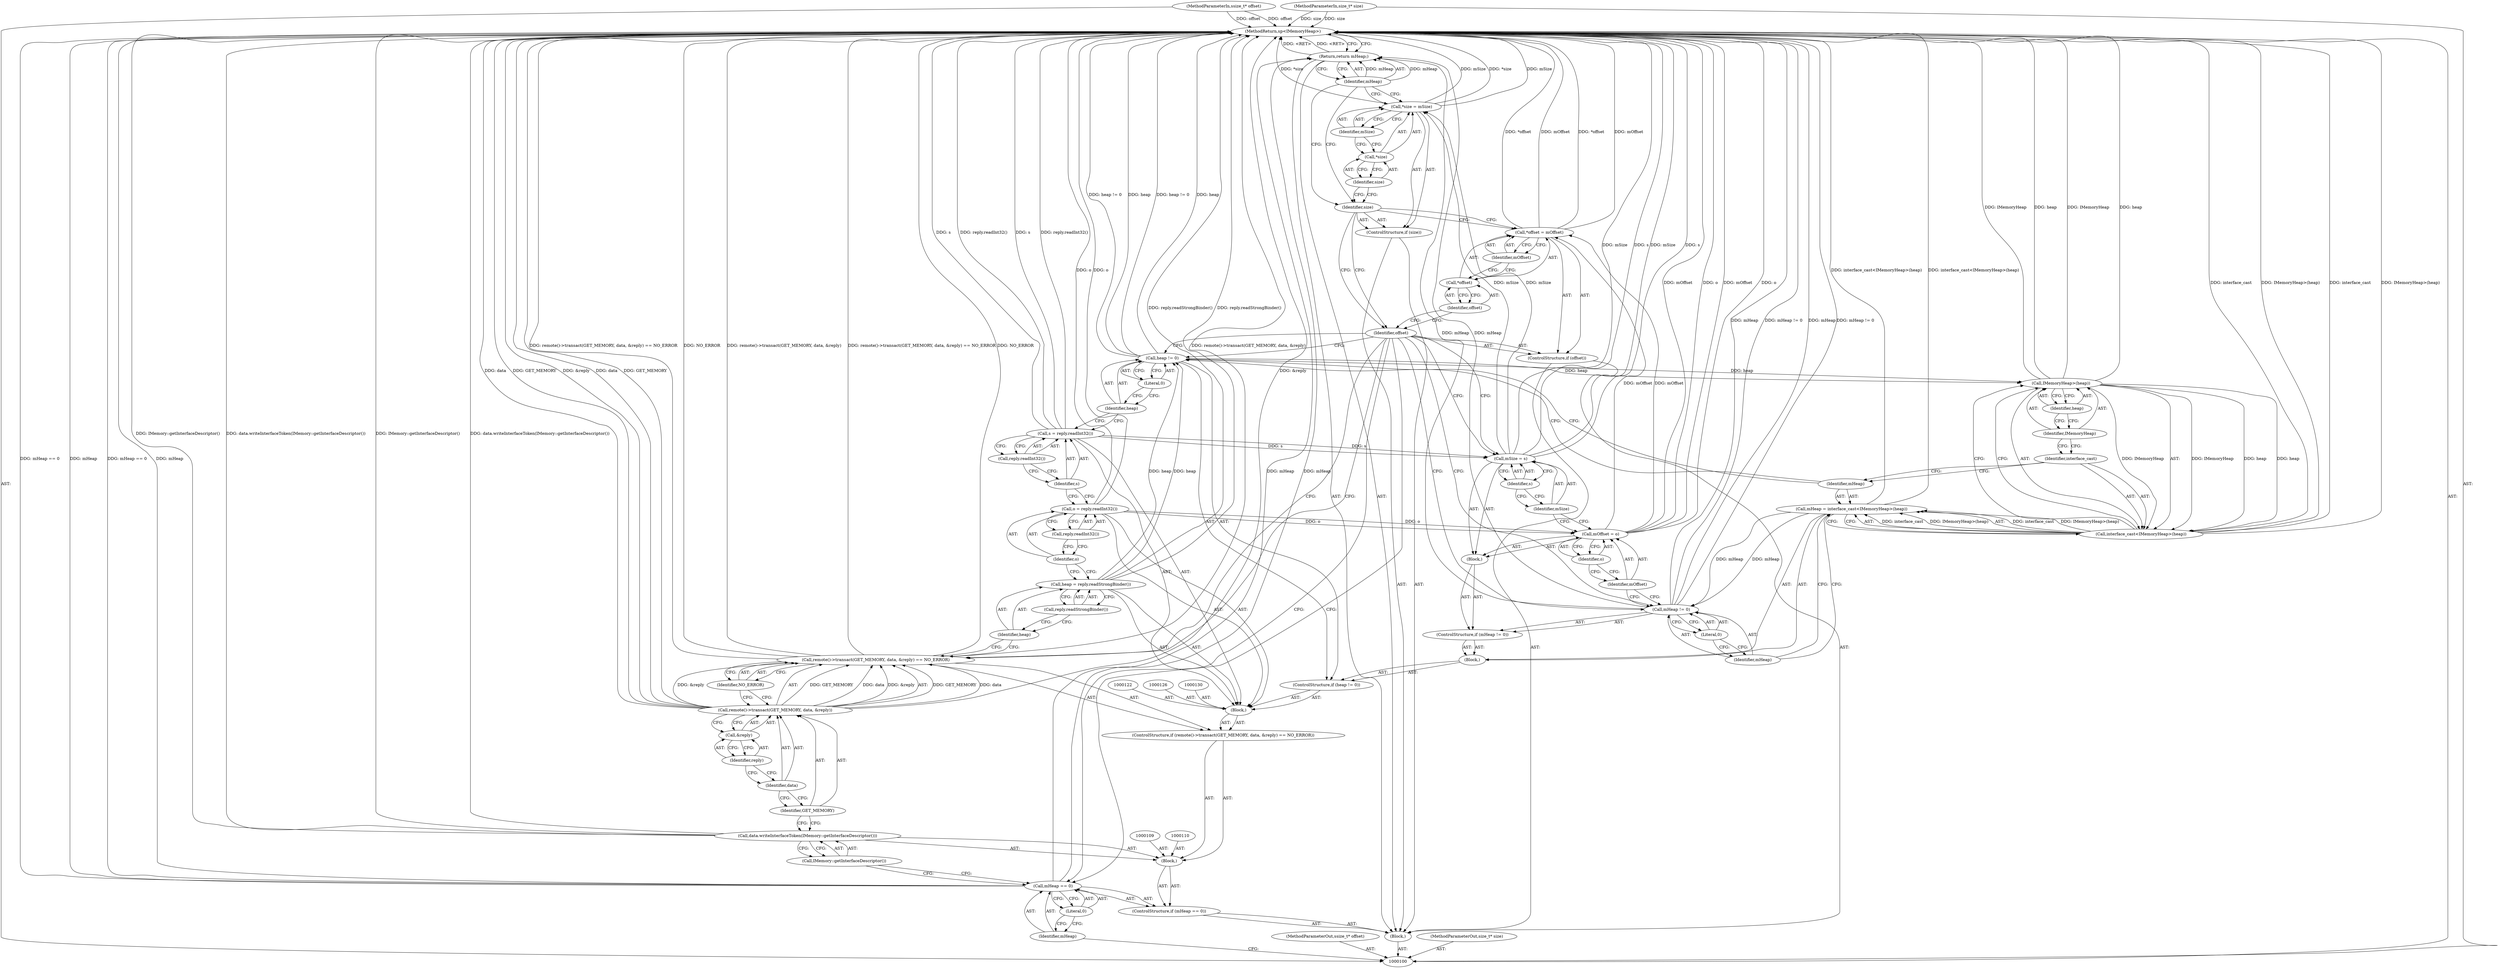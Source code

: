 digraph "1_Android_f3199c228aced7858b75a8070b8358c155ae0149" {
"1000171" [label="(MethodReturn,sp<IMemoryHeap>)"];
"1000101" [label="(MethodParameterIn,ssize_t* offset)"];
"1000235" [label="(MethodParameterOut,ssize_t* offset)"];
"1000102" [label="(MethodParameterIn,size_t* size)"];
"1000236" [label="(MethodParameterOut,size_t* size)"];
"1000134" [label="(ControlStructure,if (heap != 0))"];
"1000135" [label="(Call,heap != 0)"];
"1000136" [label="(Identifier,heap)"];
"1000137" [label="(Literal,0)"];
"1000138" [label="(Block,)"];
"1000139" [label="(Call,mHeap = interface_cast<IMemoryHeap>(heap))"];
"1000140" [label="(Identifier,mHeap)"];
"1000141" [label="(Call,interface_cast<IMemoryHeap>(heap))"];
"1000142" [label="(Identifier,interface_cast)"];
"1000143" [label="(Call,IMemoryHeap>(heap))"];
"1000144" [label="(Identifier,IMemoryHeap)"];
"1000145" [label="(Identifier,heap)"];
"1000146" [label="(ControlStructure,if (mHeap != 0))"];
"1000147" [label="(Call,mHeap != 0)"];
"1000148" [label="(Identifier,mHeap)"];
"1000149" [label="(Literal,0)"];
"1000150" [label="(Block,)"];
"1000151" [label="(Call,mOffset = o)"];
"1000152" [label="(Identifier,mOffset)"];
"1000153" [label="(Identifier,o)"];
"1000154" [label="(Call,mSize = s)"];
"1000155" [label="(Identifier,mSize)"];
"1000156" [label="(Identifier,s)"];
"1000103" [label="(Block,)"];
"1000159" [label="(Call,*offset = mOffset)"];
"1000160" [label="(Call,*offset)"];
"1000161" [label="(Identifier,offset)"];
"1000162" [label="(Identifier,mOffset)"];
"1000157" [label="(ControlStructure,if (offset))"];
"1000158" [label="(Identifier,offset)"];
"1000165" [label="(Call,*size = mSize)"];
"1000166" [label="(Call,*size)"];
"1000167" [label="(Identifier,size)"];
"1000168" [label="(Identifier,mSize)"];
"1000163" [label="(ControlStructure,if (size))"];
"1000164" [label="(Identifier,size)"];
"1000170" [label="(Identifier,mHeap)"];
"1000169" [label="(Return,return mHeap;)"];
"1000104" [label="(ControlStructure,if (mHeap == 0))"];
"1000107" [label="(Literal,0)"];
"1000105" [label="(Call,mHeap == 0)"];
"1000106" [label="(Identifier,mHeap)"];
"1000108" [label="(Block,)"];
"1000112" [label="(Call,IMemory::getInterfaceDescriptor())"];
"1000111" [label="(Call,data.writeInterfaceToken(IMemory::getInterfaceDescriptor()))"];
"1000113" [label="(ControlStructure,if (remote()->transact(GET_MEMORY, data, &reply) == NO_ERROR))"];
"1000116" [label="(Identifier,GET_MEMORY)"];
"1000117" [label="(Identifier,data)"];
"1000118" [label="(Call,&reply)"];
"1000119" [label="(Identifier,reply)"];
"1000114" [label="(Call,remote()->transact(GET_MEMORY, data, &reply) == NO_ERROR)"];
"1000115" [label="(Call,remote()->transact(GET_MEMORY, data, &reply))"];
"1000120" [label="(Identifier,NO_ERROR)"];
"1000123" [label="(Call,heap = reply.readStrongBinder())"];
"1000124" [label="(Identifier,heap)"];
"1000125" [label="(Call,reply.readStrongBinder())"];
"1000129" [label="(Call,reply.readInt32())"];
"1000127" [label="(Call,o = reply.readInt32())"];
"1000128" [label="(Identifier,o)"];
"1000121" [label="(Block,)"];
"1000133" [label="(Call,reply.readInt32())"];
"1000131" [label="(Call,s = reply.readInt32())"];
"1000132" [label="(Identifier,s)"];
"1000171" -> "1000100"  [label="AST: "];
"1000171" -> "1000169"  [label="CFG: "];
"1000169" -> "1000171"  [label="DDG: <RET>"];
"1000165" -> "1000171"  [label="DDG: mSize"];
"1000165" -> "1000171"  [label="DDG: *size"];
"1000141" -> "1000171"  [label="DDG: interface_cast"];
"1000141" -> "1000171"  [label="DDG: IMemoryHeap>(heap)"];
"1000123" -> "1000171"  [label="DDG: reply.readStrongBinder()"];
"1000105" -> "1000171"  [label="DDG: mHeap == 0"];
"1000105" -> "1000171"  [label="DDG: mHeap"];
"1000114" -> "1000171"  [label="DDG: remote()->transact(GET_MEMORY, data, &reply)"];
"1000114" -> "1000171"  [label="DDG: remote()->transact(GET_MEMORY, data, &reply) == NO_ERROR"];
"1000114" -> "1000171"  [label="DDG: NO_ERROR"];
"1000147" -> "1000171"  [label="DDG: mHeap"];
"1000147" -> "1000171"  [label="DDG: mHeap != 0"];
"1000115" -> "1000171"  [label="DDG: &reply"];
"1000115" -> "1000171"  [label="DDG: data"];
"1000115" -> "1000171"  [label="DDG: GET_MEMORY"];
"1000159" -> "1000171"  [label="DDG: mOffset"];
"1000159" -> "1000171"  [label="DDG: *offset"];
"1000131" -> "1000171"  [label="DDG: s"];
"1000131" -> "1000171"  [label="DDG: reply.readInt32()"];
"1000139" -> "1000171"  [label="DDG: interface_cast<IMemoryHeap>(heap)"];
"1000151" -> "1000171"  [label="DDG: mOffset"];
"1000151" -> "1000171"  [label="DDG: o"];
"1000154" -> "1000171"  [label="DDG: mSize"];
"1000154" -> "1000171"  [label="DDG: s"];
"1000143" -> "1000171"  [label="DDG: IMemoryHeap"];
"1000143" -> "1000171"  [label="DDG: heap"];
"1000102" -> "1000171"  [label="DDG: size"];
"1000111" -> "1000171"  [label="DDG: IMemory::getInterfaceDescriptor()"];
"1000111" -> "1000171"  [label="DDG: data.writeInterfaceToken(IMemory::getInterfaceDescriptor())"];
"1000135" -> "1000171"  [label="DDG: heap != 0"];
"1000135" -> "1000171"  [label="DDG: heap"];
"1000101" -> "1000171"  [label="DDG: offset"];
"1000127" -> "1000171"  [label="DDG: o"];
"1000101" -> "1000100"  [label="AST: "];
"1000101" -> "1000171"  [label="DDG: offset"];
"1000235" -> "1000100"  [label="AST: "];
"1000102" -> "1000100"  [label="AST: "];
"1000102" -> "1000171"  [label="DDG: size"];
"1000236" -> "1000100"  [label="AST: "];
"1000134" -> "1000121"  [label="AST: "];
"1000135" -> "1000134"  [label="AST: "];
"1000138" -> "1000134"  [label="AST: "];
"1000135" -> "1000134"  [label="AST: "];
"1000135" -> "1000137"  [label="CFG: "];
"1000136" -> "1000135"  [label="AST: "];
"1000137" -> "1000135"  [label="AST: "];
"1000140" -> "1000135"  [label="CFG: "];
"1000158" -> "1000135"  [label="CFG: "];
"1000135" -> "1000171"  [label="DDG: heap != 0"];
"1000135" -> "1000171"  [label="DDG: heap"];
"1000123" -> "1000135"  [label="DDG: heap"];
"1000135" -> "1000143"  [label="DDG: heap"];
"1000136" -> "1000135"  [label="AST: "];
"1000136" -> "1000131"  [label="CFG: "];
"1000137" -> "1000136"  [label="CFG: "];
"1000137" -> "1000135"  [label="AST: "];
"1000137" -> "1000136"  [label="CFG: "];
"1000135" -> "1000137"  [label="CFG: "];
"1000138" -> "1000134"  [label="AST: "];
"1000139" -> "1000138"  [label="AST: "];
"1000146" -> "1000138"  [label="AST: "];
"1000139" -> "1000138"  [label="AST: "];
"1000139" -> "1000141"  [label="CFG: "];
"1000140" -> "1000139"  [label="AST: "];
"1000141" -> "1000139"  [label="AST: "];
"1000148" -> "1000139"  [label="CFG: "];
"1000139" -> "1000171"  [label="DDG: interface_cast<IMemoryHeap>(heap)"];
"1000141" -> "1000139"  [label="DDG: interface_cast"];
"1000141" -> "1000139"  [label="DDG: IMemoryHeap>(heap)"];
"1000139" -> "1000147"  [label="DDG: mHeap"];
"1000140" -> "1000139"  [label="AST: "];
"1000140" -> "1000135"  [label="CFG: "];
"1000142" -> "1000140"  [label="CFG: "];
"1000141" -> "1000139"  [label="AST: "];
"1000141" -> "1000143"  [label="CFG: "];
"1000142" -> "1000141"  [label="AST: "];
"1000143" -> "1000141"  [label="AST: "];
"1000139" -> "1000141"  [label="CFG: "];
"1000141" -> "1000171"  [label="DDG: interface_cast"];
"1000141" -> "1000171"  [label="DDG: IMemoryHeap>(heap)"];
"1000141" -> "1000139"  [label="DDG: interface_cast"];
"1000141" -> "1000139"  [label="DDG: IMemoryHeap>(heap)"];
"1000143" -> "1000141"  [label="DDG: IMemoryHeap"];
"1000143" -> "1000141"  [label="DDG: heap"];
"1000142" -> "1000141"  [label="AST: "];
"1000142" -> "1000140"  [label="CFG: "];
"1000144" -> "1000142"  [label="CFG: "];
"1000143" -> "1000141"  [label="AST: "];
"1000143" -> "1000145"  [label="CFG: "];
"1000144" -> "1000143"  [label="AST: "];
"1000145" -> "1000143"  [label="AST: "];
"1000141" -> "1000143"  [label="CFG: "];
"1000143" -> "1000171"  [label="DDG: IMemoryHeap"];
"1000143" -> "1000171"  [label="DDG: heap"];
"1000143" -> "1000141"  [label="DDG: IMemoryHeap"];
"1000143" -> "1000141"  [label="DDG: heap"];
"1000135" -> "1000143"  [label="DDG: heap"];
"1000144" -> "1000143"  [label="AST: "];
"1000144" -> "1000142"  [label="CFG: "];
"1000145" -> "1000144"  [label="CFG: "];
"1000145" -> "1000143"  [label="AST: "];
"1000145" -> "1000144"  [label="CFG: "];
"1000143" -> "1000145"  [label="CFG: "];
"1000146" -> "1000138"  [label="AST: "];
"1000147" -> "1000146"  [label="AST: "];
"1000150" -> "1000146"  [label="AST: "];
"1000147" -> "1000146"  [label="AST: "];
"1000147" -> "1000149"  [label="CFG: "];
"1000148" -> "1000147"  [label="AST: "];
"1000149" -> "1000147"  [label="AST: "];
"1000152" -> "1000147"  [label="CFG: "];
"1000158" -> "1000147"  [label="CFG: "];
"1000147" -> "1000171"  [label="DDG: mHeap"];
"1000147" -> "1000171"  [label="DDG: mHeap != 0"];
"1000139" -> "1000147"  [label="DDG: mHeap"];
"1000147" -> "1000169"  [label="DDG: mHeap"];
"1000148" -> "1000147"  [label="AST: "];
"1000148" -> "1000139"  [label="CFG: "];
"1000149" -> "1000148"  [label="CFG: "];
"1000149" -> "1000147"  [label="AST: "];
"1000149" -> "1000148"  [label="CFG: "];
"1000147" -> "1000149"  [label="CFG: "];
"1000150" -> "1000146"  [label="AST: "];
"1000151" -> "1000150"  [label="AST: "];
"1000154" -> "1000150"  [label="AST: "];
"1000151" -> "1000150"  [label="AST: "];
"1000151" -> "1000153"  [label="CFG: "];
"1000152" -> "1000151"  [label="AST: "];
"1000153" -> "1000151"  [label="AST: "];
"1000155" -> "1000151"  [label="CFG: "];
"1000151" -> "1000171"  [label="DDG: mOffset"];
"1000151" -> "1000171"  [label="DDG: o"];
"1000127" -> "1000151"  [label="DDG: o"];
"1000151" -> "1000159"  [label="DDG: mOffset"];
"1000152" -> "1000151"  [label="AST: "];
"1000152" -> "1000147"  [label="CFG: "];
"1000153" -> "1000152"  [label="CFG: "];
"1000153" -> "1000151"  [label="AST: "];
"1000153" -> "1000152"  [label="CFG: "];
"1000151" -> "1000153"  [label="CFG: "];
"1000154" -> "1000150"  [label="AST: "];
"1000154" -> "1000156"  [label="CFG: "];
"1000155" -> "1000154"  [label="AST: "];
"1000156" -> "1000154"  [label="AST: "];
"1000158" -> "1000154"  [label="CFG: "];
"1000154" -> "1000171"  [label="DDG: mSize"];
"1000154" -> "1000171"  [label="DDG: s"];
"1000131" -> "1000154"  [label="DDG: s"];
"1000154" -> "1000165"  [label="DDG: mSize"];
"1000155" -> "1000154"  [label="AST: "];
"1000155" -> "1000151"  [label="CFG: "];
"1000156" -> "1000155"  [label="CFG: "];
"1000156" -> "1000154"  [label="AST: "];
"1000156" -> "1000155"  [label="CFG: "];
"1000154" -> "1000156"  [label="CFG: "];
"1000103" -> "1000100"  [label="AST: "];
"1000104" -> "1000103"  [label="AST: "];
"1000157" -> "1000103"  [label="AST: "];
"1000163" -> "1000103"  [label="AST: "];
"1000169" -> "1000103"  [label="AST: "];
"1000159" -> "1000157"  [label="AST: "];
"1000159" -> "1000162"  [label="CFG: "];
"1000160" -> "1000159"  [label="AST: "];
"1000162" -> "1000159"  [label="AST: "];
"1000164" -> "1000159"  [label="CFG: "];
"1000159" -> "1000171"  [label="DDG: mOffset"];
"1000159" -> "1000171"  [label="DDG: *offset"];
"1000151" -> "1000159"  [label="DDG: mOffset"];
"1000160" -> "1000159"  [label="AST: "];
"1000160" -> "1000161"  [label="CFG: "];
"1000161" -> "1000160"  [label="AST: "];
"1000162" -> "1000160"  [label="CFG: "];
"1000161" -> "1000160"  [label="AST: "];
"1000161" -> "1000158"  [label="CFG: "];
"1000160" -> "1000161"  [label="CFG: "];
"1000162" -> "1000159"  [label="AST: "];
"1000162" -> "1000160"  [label="CFG: "];
"1000159" -> "1000162"  [label="CFG: "];
"1000157" -> "1000103"  [label="AST: "];
"1000158" -> "1000157"  [label="AST: "];
"1000159" -> "1000157"  [label="AST: "];
"1000158" -> "1000157"  [label="AST: "];
"1000158" -> "1000154"  [label="CFG: "];
"1000158" -> "1000147"  [label="CFG: "];
"1000158" -> "1000135"  [label="CFG: "];
"1000158" -> "1000114"  [label="CFG: "];
"1000158" -> "1000105"  [label="CFG: "];
"1000161" -> "1000158"  [label="CFG: "];
"1000164" -> "1000158"  [label="CFG: "];
"1000165" -> "1000163"  [label="AST: "];
"1000165" -> "1000168"  [label="CFG: "];
"1000166" -> "1000165"  [label="AST: "];
"1000168" -> "1000165"  [label="AST: "];
"1000170" -> "1000165"  [label="CFG: "];
"1000165" -> "1000171"  [label="DDG: mSize"];
"1000165" -> "1000171"  [label="DDG: *size"];
"1000154" -> "1000165"  [label="DDG: mSize"];
"1000166" -> "1000165"  [label="AST: "];
"1000166" -> "1000167"  [label="CFG: "];
"1000167" -> "1000166"  [label="AST: "];
"1000168" -> "1000166"  [label="CFG: "];
"1000167" -> "1000166"  [label="AST: "];
"1000167" -> "1000164"  [label="CFG: "];
"1000166" -> "1000167"  [label="CFG: "];
"1000168" -> "1000165"  [label="AST: "];
"1000168" -> "1000166"  [label="CFG: "];
"1000165" -> "1000168"  [label="CFG: "];
"1000163" -> "1000103"  [label="AST: "];
"1000164" -> "1000163"  [label="AST: "];
"1000165" -> "1000163"  [label="AST: "];
"1000164" -> "1000163"  [label="AST: "];
"1000164" -> "1000159"  [label="CFG: "];
"1000164" -> "1000158"  [label="CFG: "];
"1000167" -> "1000164"  [label="CFG: "];
"1000170" -> "1000164"  [label="CFG: "];
"1000170" -> "1000169"  [label="AST: "];
"1000170" -> "1000165"  [label="CFG: "];
"1000170" -> "1000164"  [label="CFG: "];
"1000169" -> "1000170"  [label="CFG: "];
"1000170" -> "1000169"  [label="DDG: mHeap"];
"1000169" -> "1000103"  [label="AST: "];
"1000169" -> "1000170"  [label="CFG: "];
"1000170" -> "1000169"  [label="AST: "];
"1000171" -> "1000169"  [label="CFG: "];
"1000169" -> "1000171"  [label="DDG: <RET>"];
"1000170" -> "1000169"  [label="DDG: mHeap"];
"1000147" -> "1000169"  [label="DDG: mHeap"];
"1000105" -> "1000169"  [label="DDG: mHeap"];
"1000104" -> "1000103"  [label="AST: "];
"1000105" -> "1000104"  [label="AST: "];
"1000108" -> "1000104"  [label="AST: "];
"1000107" -> "1000105"  [label="AST: "];
"1000107" -> "1000106"  [label="CFG: "];
"1000105" -> "1000107"  [label="CFG: "];
"1000105" -> "1000104"  [label="AST: "];
"1000105" -> "1000107"  [label="CFG: "];
"1000106" -> "1000105"  [label="AST: "];
"1000107" -> "1000105"  [label="AST: "];
"1000112" -> "1000105"  [label="CFG: "];
"1000158" -> "1000105"  [label="CFG: "];
"1000105" -> "1000171"  [label="DDG: mHeap == 0"];
"1000105" -> "1000171"  [label="DDG: mHeap"];
"1000105" -> "1000169"  [label="DDG: mHeap"];
"1000106" -> "1000105"  [label="AST: "];
"1000106" -> "1000100"  [label="CFG: "];
"1000107" -> "1000106"  [label="CFG: "];
"1000108" -> "1000104"  [label="AST: "];
"1000109" -> "1000108"  [label="AST: "];
"1000110" -> "1000108"  [label="AST: "];
"1000111" -> "1000108"  [label="AST: "];
"1000113" -> "1000108"  [label="AST: "];
"1000112" -> "1000111"  [label="AST: "];
"1000112" -> "1000105"  [label="CFG: "];
"1000111" -> "1000112"  [label="CFG: "];
"1000111" -> "1000108"  [label="AST: "];
"1000111" -> "1000112"  [label="CFG: "];
"1000112" -> "1000111"  [label="AST: "];
"1000116" -> "1000111"  [label="CFG: "];
"1000111" -> "1000171"  [label="DDG: IMemory::getInterfaceDescriptor()"];
"1000111" -> "1000171"  [label="DDG: data.writeInterfaceToken(IMemory::getInterfaceDescriptor())"];
"1000113" -> "1000108"  [label="AST: "];
"1000114" -> "1000113"  [label="AST: "];
"1000121" -> "1000113"  [label="AST: "];
"1000116" -> "1000115"  [label="AST: "];
"1000116" -> "1000111"  [label="CFG: "];
"1000117" -> "1000116"  [label="CFG: "];
"1000117" -> "1000115"  [label="AST: "];
"1000117" -> "1000116"  [label="CFG: "];
"1000119" -> "1000117"  [label="CFG: "];
"1000118" -> "1000115"  [label="AST: "];
"1000118" -> "1000119"  [label="CFG: "];
"1000119" -> "1000118"  [label="AST: "];
"1000115" -> "1000118"  [label="CFG: "];
"1000119" -> "1000118"  [label="AST: "];
"1000119" -> "1000117"  [label="CFG: "];
"1000118" -> "1000119"  [label="CFG: "];
"1000114" -> "1000113"  [label="AST: "];
"1000114" -> "1000120"  [label="CFG: "];
"1000115" -> "1000114"  [label="AST: "];
"1000120" -> "1000114"  [label="AST: "];
"1000124" -> "1000114"  [label="CFG: "];
"1000158" -> "1000114"  [label="CFG: "];
"1000114" -> "1000171"  [label="DDG: remote()->transact(GET_MEMORY, data, &reply)"];
"1000114" -> "1000171"  [label="DDG: remote()->transact(GET_MEMORY, data, &reply) == NO_ERROR"];
"1000114" -> "1000171"  [label="DDG: NO_ERROR"];
"1000115" -> "1000114"  [label="DDG: GET_MEMORY"];
"1000115" -> "1000114"  [label="DDG: data"];
"1000115" -> "1000114"  [label="DDG: &reply"];
"1000115" -> "1000114"  [label="AST: "];
"1000115" -> "1000118"  [label="CFG: "];
"1000116" -> "1000115"  [label="AST: "];
"1000117" -> "1000115"  [label="AST: "];
"1000118" -> "1000115"  [label="AST: "];
"1000120" -> "1000115"  [label="CFG: "];
"1000115" -> "1000171"  [label="DDG: &reply"];
"1000115" -> "1000171"  [label="DDG: data"];
"1000115" -> "1000171"  [label="DDG: GET_MEMORY"];
"1000115" -> "1000114"  [label="DDG: GET_MEMORY"];
"1000115" -> "1000114"  [label="DDG: data"];
"1000115" -> "1000114"  [label="DDG: &reply"];
"1000120" -> "1000114"  [label="AST: "];
"1000120" -> "1000115"  [label="CFG: "];
"1000114" -> "1000120"  [label="CFG: "];
"1000123" -> "1000121"  [label="AST: "];
"1000123" -> "1000125"  [label="CFG: "];
"1000124" -> "1000123"  [label="AST: "];
"1000125" -> "1000123"  [label="AST: "];
"1000128" -> "1000123"  [label="CFG: "];
"1000123" -> "1000171"  [label="DDG: reply.readStrongBinder()"];
"1000123" -> "1000135"  [label="DDG: heap"];
"1000124" -> "1000123"  [label="AST: "];
"1000124" -> "1000114"  [label="CFG: "];
"1000125" -> "1000124"  [label="CFG: "];
"1000125" -> "1000123"  [label="AST: "];
"1000125" -> "1000124"  [label="CFG: "];
"1000123" -> "1000125"  [label="CFG: "];
"1000129" -> "1000127"  [label="AST: "];
"1000129" -> "1000128"  [label="CFG: "];
"1000127" -> "1000129"  [label="CFG: "];
"1000127" -> "1000121"  [label="AST: "];
"1000127" -> "1000129"  [label="CFG: "];
"1000128" -> "1000127"  [label="AST: "];
"1000129" -> "1000127"  [label="AST: "];
"1000132" -> "1000127"  [label="CFG: "];
"1000127" -> "1000171"  [label="DDG: o"];
"1000127" -> "1000151"  [label="DDG: o"];
"1000128" -> "1000127"  [label="AST: "];
"1000128" -> "1000123"  [label="CFG: "];
"1000129" -> "1000128"  [label="CFG: "];
"1000121" -> "1000113"  [label="AST: "];
"1000122" -> "1000121"  [label="AST: "];
"1000123" -> "1000121"  [label="AST: "];
"1000126" -> "1000121"  [label="AST: "];
"1000127" -> "1000121"  [label="AST: "];
"1000130" -> "1000121"  [label="AST: "];
"1000131" -> "1000121"  [label="AST: "];
"1000134" -> "1000121"  [label="AST: "];
"1000133" -> "1000131"  [label="AST: "];
"1000133" -> "1000132"  [label="CFG: "];
"1000131" -> "1000133"  [label="CFG: "];
"1000131" -> "1000121"  [label="AST: "];
"1000131" -> "1000133"  [label="CFG: "];
"1000132" -> "1000131"  [label="AST: "];
"1000133" -> "1000131"  [label="AST: "];
"1000136" -> "1000131"  [label="CFG: "];
"1000131" -> "1000171"  [label="DDG: s"];
"1000131" -> "1000171"  [label="DDG: reply.readInt32()"];
"1000131" -> "1000154"  [label="DDG: s"];
"1000132" -> "1000131"  [label="AST: "];
"1000132" -> "1000127"  [label="CFG: "];
"1000133" -> "1000132"  [label="CFG: "];
}
